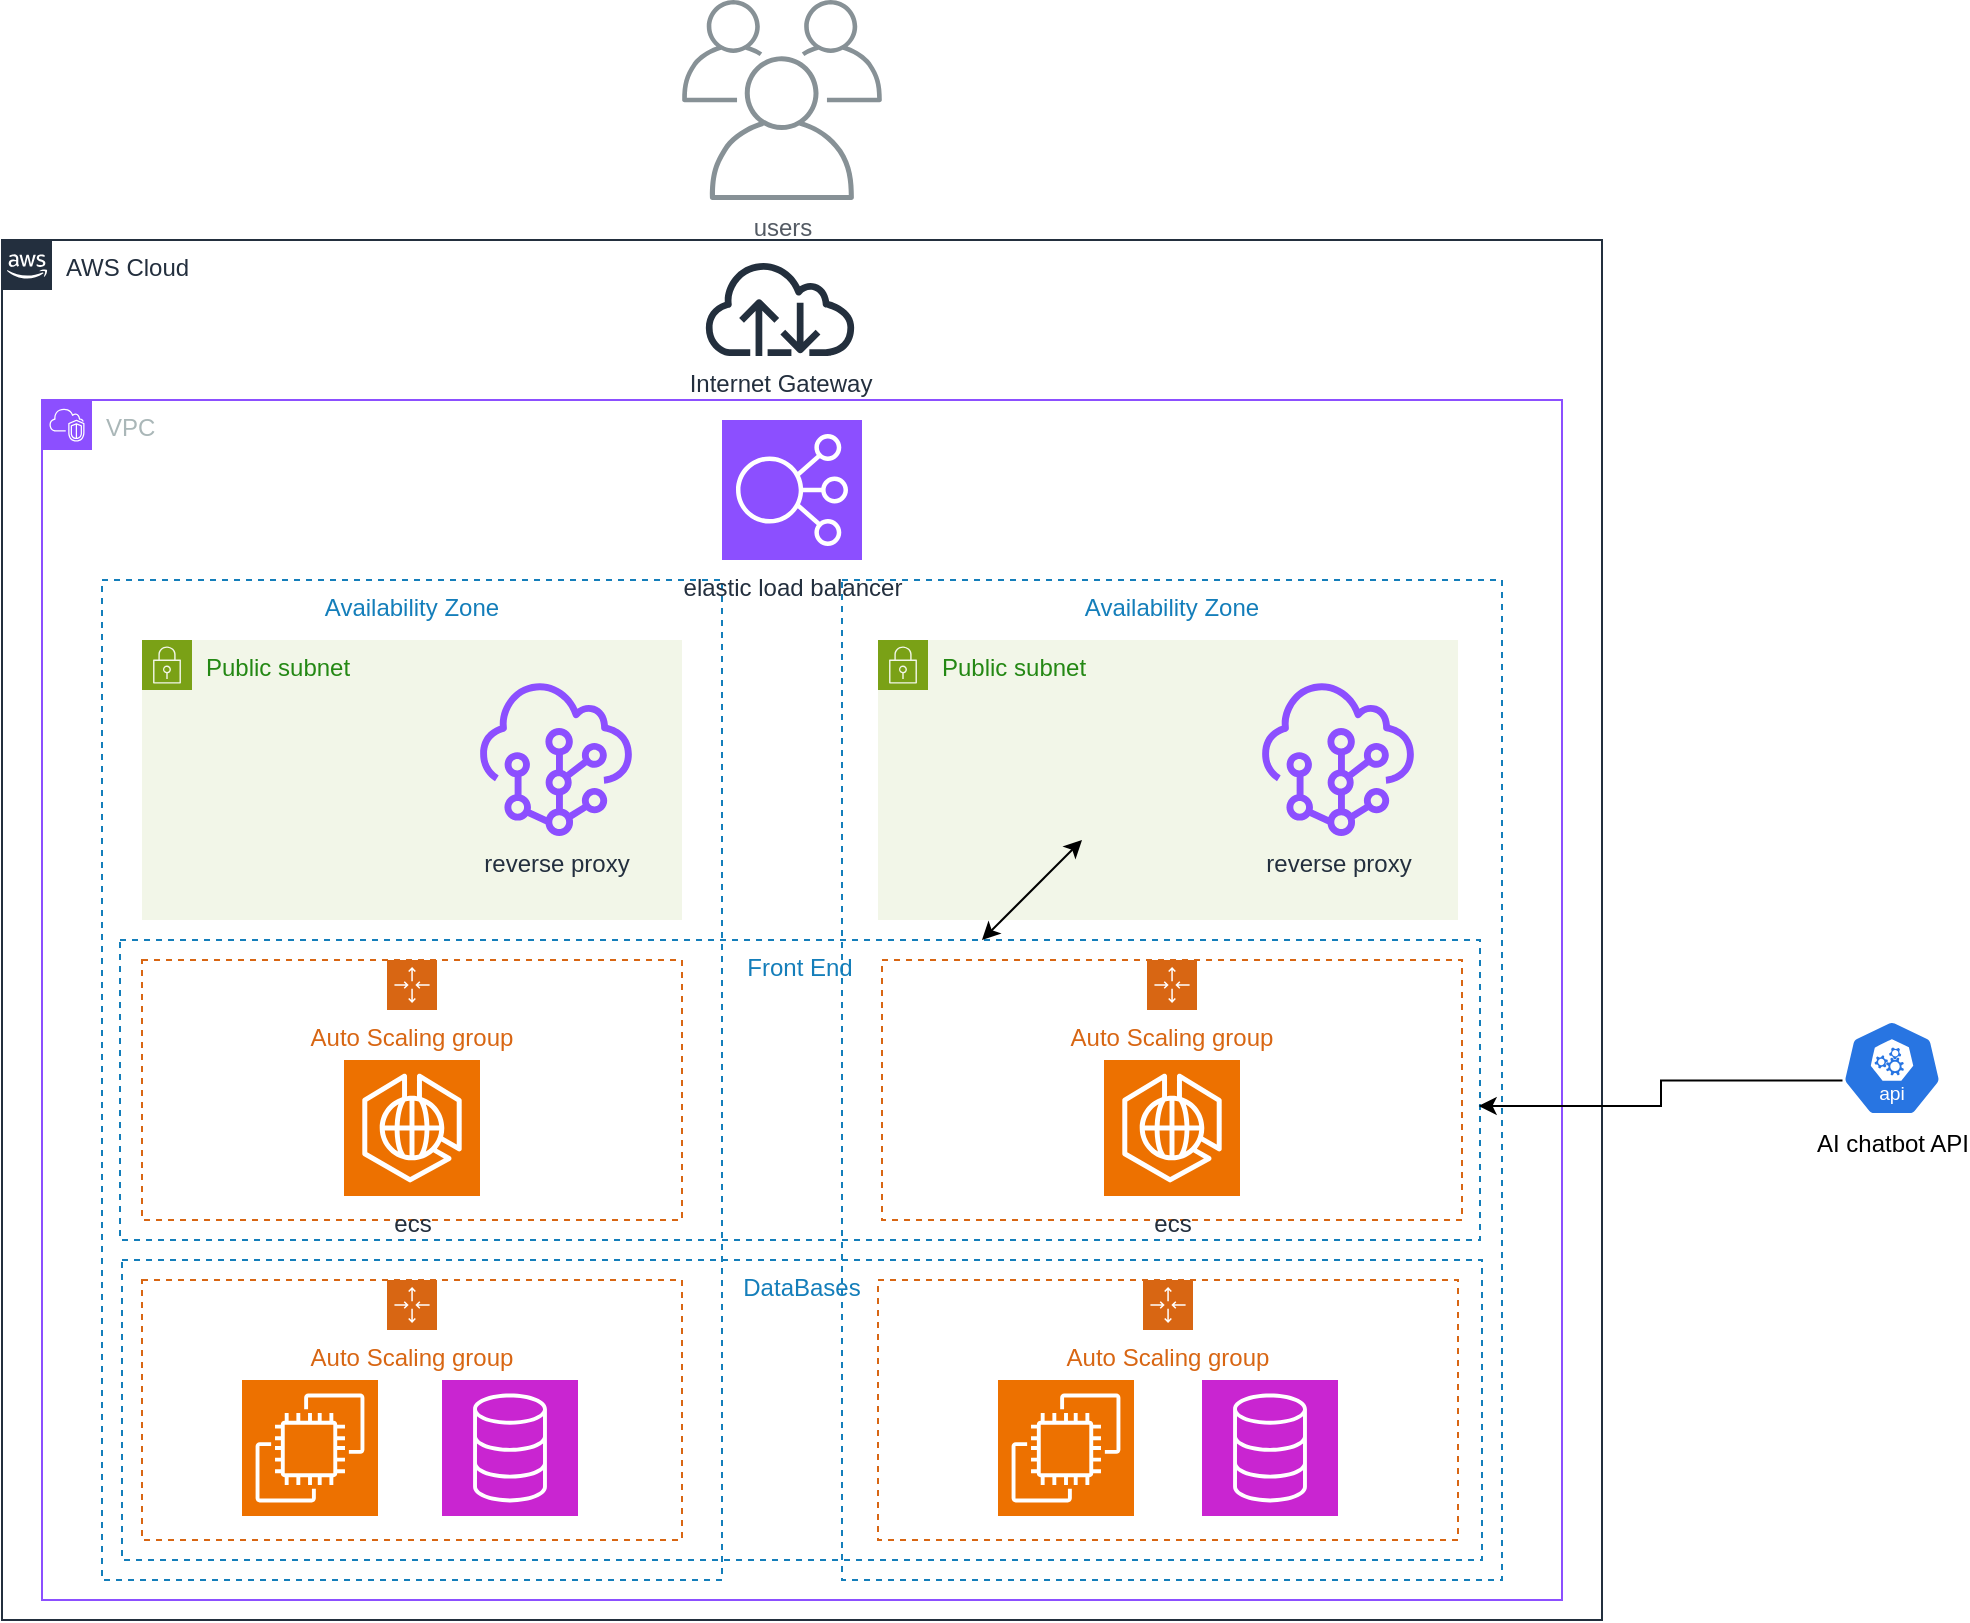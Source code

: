 <mxfile version="24.7.16">
  <diagram name="Page-1" id="vvNB6XySnexeHLG65kjA">
    <mxGraphModel grid="1" page="1" gridSize="10" guides="1" tooltips="1" connect="1" arrows="1" fold="1" pageScale="1" pageWidth="850" pageHeight="1100" math="0" shadow="0">
      <root>
        <mxCell id="0" />
        <mxCell id="1" parent="0" />
        <mxCell id="J6sCZdP6lIT6qTBiVdaT-63" value="AWS Cloud" style="points=[[0,0],[0.25,0],[0.5,0],[0.75,0],[1,0],[1,0.25],[1,0.5],[1,0.75],[1,1],[0.75,1],[0.5,1],[0.25,1],[0,1],[0,0.75],[0,0.5],[0,0.25]];outlineConnect=0;gradientColor=none;html=1;whiteSpace=wrap;fontSize=12;fontStyle=0;container=1;pointerEvents=0;collapsible=0;recursiveResize=0;shape=mxgraph.aws4.group;grIcon=mxgraph.aws4.group_aws_cloud_alt;strokeColor=#232F3E;fillColor=none;verticalAlign=top;align=left;spacingLeft=30;fontColor=#232F3E;dashed=0;" vertex="1" parent="1">
          <mxGeometry x="110" y="160" width="800" height="690" as="geometry" />
        </mxCell>
        <mxCell id="J6sCZdP6lIT6qTBiVdaT-82" value="Internet Gateway" style="sketch=0;outlineConnect=0;fontColor=#232F3E;gradientColor=none;fillColor=#232F3D;strokeColor=none;dashed=0;verticalLabelPosition=bottom;verticalAlign=top;align=center;html=1;fontSize=12;fontStyle=0;aspect=fixed;pointerEvents=1;shape=mxgraph.aws4.internet;" vertex="1" parent="J6sCZdP6lIT6qTBiVdaT-63">
          <mxGeometry x="350" y="10" width="78" height="48" as="geometry" />
        </mxCell>
        <mxCell id="J6sCZdP6lIT6qTBiVdaT-64" value="VPC" style="points=[[0,0],[0.25,0],[0.5,0],[0.75,0],[1,0],[1,0.25],[1,0.5],[1,0.75],[1,1],[0.75,1],[0.5,1],[0.25,1],[0,1],[0,0.75],[0,0.5],[0,0.25]];outlineConnect=0;gradientColor=none;html=1;whiteSpace=wrap;fontSize=12;fontStyle=0;container=1;pointerEvents=0;collapsible=0;recursiveResize=0;shape=mxgraph.aws4.group;grIcon=mxgraph.aws4.group_vpc2;strokeColor=#8C4FFF;fillColor=none;verticalAlign=top;align=left;spacingLeft=30;fontColor=#AAB7B8;dashed=0;" vertex="1" parent="1">
          <mxGeometry x="130" y="240" width="760" height="600" as="geometry" />
        </mxCell>
        <mxCell id="J6sCZdP6lIT6qTBiVdaT-65" value="Availability Zone" style="fillColor=none;strokeColor=#147EBA;dashed=1;verticalAlign=top;fontStyle=0;fontColor=#147EBA;whiteSpace=wrap;html=1;" vertex="1" parent="J6sCZdP6lIT6qTBiVdaT-64">
          <mxGeometry x="30" y="90" width="310" height="500" as="geometry" />
        </mxCell>
        <mxCell id="J6sCZdP6lIT6qTBiVdaT-66" value="Availability Zone" style="fillColor=none;strokeColor=#147EBA;dashed=1;verticalAlign=top;fontStyle=0;fontColor=#147EBA;whiteSpace=wrap;html=1;" vertex="1" parent="J6sCZdP6lIT6qTBiVdaT-64">
          <mxGeometry x="400" y="90" width="330" height="500" as="geometry" />
        </mxCell>
        <mxCell id="J6sCZdP6lIT6qTBiVdaT-67" value="Public subnet" style="points=[[0,0],[0.25,0],[0.5,0],[0.75,0],[1,0],[1,0.25],[1,0.5],[1,0.75],[1,1],[0.75,1],[0.5,1],[0.25,1],[0,1],[0,0.75],[0,0.5],[0,0.25]];outlineConnect=0;gradientColor=none;html=1;whiteSpace=wrap;fontSize=12;fontStyle=0;container=1;pointerEvents=0;collapsible=0;recursiveResize=0;shape=mxgraph.aws4.group;grIcon=mxgraph.aws4.group_security_group;grStroke=0;strokeColor=#7AA116;fillColor=#F2F6E8;verticalAlign=top;align=left;spacingLeft=30;fontColor=#248814;dashed=0;" vertex="1" parent="J6sCZdP6lIT6qTBiVdaT-64">
          <mxGeometry x="50" y="120" width="270" height="140" as="geometry" />
        </mxCell>
        <mxCell id="J6sCZdP6lIT6qTBiVdaT-68" value="Public subnet" style="points=[[0,0],[0.25,0],[0.5,0],[0.75,0],[1,0],[1,0.25],[1,0.5],[1,0.75],[1,1],[0.75,1],[0.5,1],[0.25,1],[0,1],[0,0.75],[0,0.5],[0,0.25]];outlineConnect=0;gradientColor=none;html=1;whiteSpace=wrap;fontSize=12;fontStyle=0;container=1;pointerEvents=0;collapsible=0;recursiveResize=0;shape=mxgraph.aws4.group;grIcon=mxgraph.aws4.group_security_group;grStroke=0;strokeColor=#7AA116;fillColor=#F2F6E8;verticalAlign=top;align=left;spacingLeft=30;fontColor=#248814;dashed=0;" vertex="1" parent="J6sCZdP6lIT6qTBiVdaT-64">
          <mxGeometry x="418" y="120" width="290" height="140" as="geometry" />
        </mxCell>
        <mxCell id="J6sCZdP6lIT6qTBiVdaT-84" value="reverse proxy&lt;div&gt;&lt;br&gt;&lt;/div&gt;" style="sketch=0;outlineConnect=0;fontColor=#232F3E;gradientColor=none;fillColor=#8C4FFF;strokeColor=none;dashed=0;verticalLabelPosition=bottom;verticalAlign=top;align=center;html=1;fontSize=12;fontStyle=0;aspect=fixed;pointerEvents=1;shape=mxgraph.aws4.resource;" vertex="1" parent="J6sCZdP6lIT6qTBiVdaT-68">
          <mxGeometry x="192" y="20" width="76" height="78" as="geometry" />
        </mxCell>
        <mxCell id="J6sCZdP6lIT6qTBiVdaT-69" value="Auto Scaling group" style="points=[[0,0],[0.25,0],[0.5,0],[0.75,0],[1,0],[1,0.25],[1,0.5],[1,0.75],[1,1],[0.75,1],[0.5,1],[0.25,1],[0,1],[0,0.75],[0,0.5],[0,0.25]];outlineConnect=0;gradientColor=none;html=1;whiteSpace=wrap;fontSize=12;fontStyle=0;container=1;pointerEvents=0;collapsible=0;recursiveResize=0;shape=mxgraph.aws4.groupCenter;grIcon=mxgraph.aws4.group_auto_scaling_group;grStroke=1;strokeColor=#D86613;fillColor=none;verticalAlign=top;align=center;fontColor=#D86613;dashed=1;spacingTop=25;" vertex="1" parent="J6sCZdP6lIT6qTBiVdaT-64">
          <mxGeometry x="50" y="280" width="270" height="130" as="geometry" />
        </mxCell>
        <mxCell id="J6sCZdP6lIT6qTBiVdaT-72" value="Front End" style="fillColor=none;strokeColor=#147EBA;dashed=1;verticalAlign=top;fontStyle=0;fontColor=#147EBA;whiteSpace=wrap;html=1;" vertex="1" parent="J6sCZdP6lIT6qTBiVdaT-64">
          <mxGeometry x="39" y="270" width="680" height="150" as="geometry" />
        </mxCell>
        <mxCell id="J6sCZdP6lIT6qTBiVdaT-70" value="Auto Scaling group" style="points=[[0,0],[0.25,0],[0.5,0],[0.75,0],[1,0],[1,0.25],[1,0.5],[1,0.75],[1,1],[0.75,1],[0.5,1],[0.25,1],[0,1],[0,0.75],[0,0.5],[0,0.25]];outlineConnect=0;gradientColor=none;html=1;whiteSpace=wrap;fontSize=12;fontStyle=0;container=1;pointerEvents=0;collapsible=0;recursiveResize=0;shape=mxgraph.aws4.groupCenter;grIcon=mxgraph.aws4.group_auto_scaling_group;grStroke=1;strokeColor=#D86613;fillColor=none;verticalAlign=top;align=center;fontColor=#D86613;dashed=1;spacingTop=25;" vertex="1" parent="J6sCZdP6lIT6qTBiVdaT-64">
          <mxGeometry x="420" y="280" width="290" height="130" as="geometry" />
        </mxCell>
        <mxCell id="J6sCZdP6lIT6qTBiVdaT-81" value="ecs" style="sketch=0;points=[[0,0,0],[0.25,0,0],[0.5,0,0],[0.75,0,0],[1,0,0],[0,1,0],[0.25,1,0],[0.5,1,0],[0.75,1,0],[1,1,0],[0,0.25,0],[0,0.5,0],[0,0.75,0],[1,0.25,0],[1,0.5,0],[1,0.75,0]];outlineConnect=0;fontColor=#232F3E;fillColor=#ED7100;strokeColor=#ffffff;dashed=0;verticalLabelPosition=bottom;verticalAlign=top;align=center;html=1;fontSize=12;fontStyle=0;aspect=fixed;shape=mxgraph.aws4.resourceIcon;resIcon=mxgraph.aws4.ecs_anywhere;" vertex="1" parent="J6sCZdP6lIT6qTBiVdaT-70">
          <mxGeometry x="111" y="50" width="68" height="68" as="geometry" />
        </mxCell>
        <mxCell id="J6sCZdP6lIT6qTBiVdaT-73" value="Auto Scaling group" style="points=[[0,0],[0.25,0],[0.5,0],[0.75,0],[1,0],[1,0.25],[1,0.5],[1,0.75],[1,1],[0.75,1],[0.5,1],[0.25,1],[0,1],[0,0.75],[0,0.5],[0,0.25]];outlineConnect=0;gradientColor=none;html=1;whiteSpace=wrap;fontSize=12;fontStyle=0;container=1;pointerEvents=0;collapsible=0;recursiveResize=0;shape=mxgraph.aws4.groupCenter;grIcon=mxgraph.aws4.group_auto_scaling_group;grStroke=1;strokeColor=#D86613;fillColor=none;verticalAlign=top;align=center;fontColor=#D86613;dashed=1;spacingTop=25;" vertex="1" parent="J6sCZdP6lIT6qTBiVdaT-64">
          <mxGeometry x="50" y="440" width="270" height="130" as="geometry" />
        </mxCell>
        <mxCell id="J6sCZdP6lIT6qTBiVdaT-75" value="DataBases" style="fillColor=none;strokeColor=#147EBA;dashed=1;verticalAlign=top;fontStyle=0;fontColor=#147EBA;whiteSpace=wrap;html=1;" vertex="1" parent="J6sCZdP6lIT6qTBiVdaT-64">
          <mxGeometry x="40" y="430" width="680" height="150" as="geometry" />
        </mxCell>
        <mxCell id="J6sCZdP6lIT6qTBiVdaT-74" value="Auto Scaling group" style="points=[[0,0],[0.25,0],[0.5,0],[0.75,0],[1,0],[1,0.25],[1,0.5],[1,0.75],[1,1],[0.75,1],[0.5,1],[0.25,1],[0,1],[0,0.75],[0,0.5],[0,0.25]];outlineConnect=0;gradientColor=none;html=1;whiteSpace=wrap;fontSize=12;fontStyle=0;container=1;pointerEvents=0;collapsible=0;recursiveResize=0;shape=mxgraph.aws4.groupCenter;grIcon=mxgraph.aws4.group_auto_scaling_group;grStroke=1;strokeColor=#D86613;fillColor=none;verticalAlign=top;align=center;fontColor=#D86613;dashed=1;spacingTop=25;" vertex="1" parent="J6sCZdP6lIT6qTBiVdaT-64">
          <mxGeometry x="418" y="440" width="290" height="130" as="geometry" />
        </mxCell>
        <mxCell id="J6sCZdP6lIT6qTBiVdaT-79" value="" style="sketch=0;points=[[0,0,0],[0.25,0,0],[0.5,0,0],[0.75,0,0],[1,0,0],[0,1,0],[0.25,1,0],[0.5,1,0],[0.75,1,0],[1,1,0],[0,0.25,0],[0,0.5,0],[0,0.75,0],[1,0.25,0],[1,0.5,0],[1,0.75,0]];outlineConnect=0;fontColor=#232F3E;fillColor=#ED7100;strokeColor=#ffffff;dashed=0;verticalLabelPosition=bottom;verticalAlign=top;align=center;html=1;fontSize=12;fontStyle=0;aspect=fixed;shape=mxgraph.aws4.resourceIcon;resIcon=mxgraph.aws4.ec2;" vertex="1" parent="J6sCZdP6lIT6qTBiVdaT-74">
          <mxGeometry x="60" y="50" width="68" height="68" as="geometry" />
        </mxCell>
        <mxCell id="J6sCZdP6lIT6qTBiVdaT-76" value="" style="sketch=0;points=[[0,0,0],[0.25,0,0],[0.5,0,0],[0.75,0,0],[1,0,0],[0,1,0],[0.25,1,0],[0.5,1,0],[0.75,1,0],[1,1,0],[0,0.25,0],[0,0.5,0],[0,0.75,0],[1,0.25,0],[1,0.5,0],[1,0.75,0]];outlineConnect=0;fontColor=#232F3E;fillColor=#C925D1;strokeColor=#ffffff;dashed=0;verticalLabelPosition=bottom;verticalAlign=top;align=center;html=1;fontSize=12;fontStyle=0;aspect=fixed;shape=mxgraph.aws4.resourceIcon;resIcon=mxgraph.aws4.database;" vertex="1" parent="J6sCZdP6lIT6qTBiVdaT-64">
          <mxGeometry x="200" y="490" width="68" height="68" as="geometry" />
        </mxCell>
        <mxCell id="J6sCZdP6lIT6qTBiVdaT-77" value="" style="sketch=0;points=[[0,0,0],[0.25,0,0],[0.5,0,0],[0.75,0,0],[1,0,0],[0,1,0],[0.25,1,0],[0.5,1,0],[0.75,1,0],[1,1,0],[0,0.25,0],[0,0.5,0],[0,0.75,0],[1,0.25,0],[1,0.5,0],[1,0.75,0]];outlineConnect=0;fontColor=#232F3E;fillColor=#C925D1;strokeColor=#ffffff;dashed=0;verticalLabelPosition=bottom;verticalAlign=top;align=center;html=1;fontSize=12;fontStyle=0;aspect=fixed;shape=mxgraph.aws4.resourceIcon;resIcon=mxgraph.aws4.database;" vertex="1" parent="J6sCZdP6lIT6qTBiVdaT-64">
          <mxGeometry x="580" y="490" width="68" height="68" as="geometry" />
        </mxCell>
        <mxCell id="J6sCZdP6lIT6qTBiVdaT-78" value="" style="sketch=0;points=[[0,0,0],[0.25,0,0],[0.5,0,0],[0.75,0,0],[1,0,0],[0,1,0],[0.25,1,0],[0.5,1,0],[0.75,1,0],[1,1,0],[0,0.25,0],[0,0.5,0],[0,0.75,0],[1,0.25,0],[1,0.5,0],[1,0.75,0]];outlineConnect=0;fontColor=#232F3E;fillColor=#ED7100;strokeColor=#ffffff;dashed=0;verticalLabelPosition=bottom;verticalAlign=top;align=center;html=1;fontSize=12;fontStyle=0;aspect=fixed;shape=mxgraph.aws4.resourceIcon;resIcon=mxgraph.aws4.ec2;" vertex="1" parent="J6sCZdP6lIT6qTBiVdaT-64">
          <mxGeometry x="100" y="490" width="68" height="68" as="geometry" />
        </mxCell>
        <mxCell id="J6sCZdP6lIT6qTBiVdaT-80" value="ecs" style="sketch=0;points=[[0,0,0],[0.25,0,0],[0.5,0,0],[0.75,0,0],[1,0,0],[0,1,0],[0.25,1,0],[0.5,1,0],[0.75,1,0],[1,1,0],[0,0.25,0],[0,0.5,0],[0,0.75,0],[1,0.25,0],[1,0.5,0],[1,0.75,0]];outlineConnect=0;fontColor=#232F3E;fillColor=#ED7100;strokeColor=#ffffff;dashed=0;verticalLabelPosition=bottom;verticalAlign=top;align=center;html=1;fontSize=12;fontStyle=0;aspect=fixed;shape=mxgraph.aws4.resourceIcon;resIcon=mxgraph.aws4.ecs_anywhere;" vertex="1" parent="J6sCZdP6lIT6qTBiVdaT-64">
          <mxGeometry x="151" y="330" width="68" height="68" as="geometry" />
        </mxCell>
        <mxCell id="J6sCZdP6lIT6qTBiVdaT-83" value="reverse proxy&lt;div&gt;&lt;br&gt;&lt;/div&gt;" style="sketch=0;outlineConnect=0;fontColor=#232F3E;gradientColor=none;fillColor=#8C4FFF;strokeColor=none;dashed=0;verticalLabelPosition=bottom;verticalAlign=top;align=center;html=1;fontSize=12;fontStyle=0;aspect=fixed;pointerEvents=1;shape=mxgraph.aws4.resource;" vertex="1" parent="J6sCZdP6lIT6qTBiVdaT-64">
          <mxGeometry x="219" y="140" width="76" height="78" as="geometry" />
        </mxCell>
        <mxCell id="J6sCZdP6lIT6qTBiVdaT-86" value="elastic load balancer" style="sketch=0;points=[[0,0,0],[0.25,0,0],[0.5,0,0],[0.75,0,0],[1,0,0],[0,1,0],[0.25,1,0],[0.5,1,0],[0.75,1,0],[1,1,0],[0,0.25,0],[0,0.5,0],[0,0.75,0],[1,0.25,0],[1,0.5,0],[1,0.75,0]];outlineConnect=0;fontColor=#232F3E;fillColor=#8C4FFF;strokeColor=#ffffff;dashed=0;verticalLabelPosition=bottom;verticalAlign=top;align=center;html=1;fontSize=12;fontStyle=0;aspect=fixed;shape=mxgraph.aws4.resourceIcon;resIcon=mxgraph.aws4.elastic_load_balancing;" vertex="1" parent="J6sCZdP6lIT6qTBiVdaT-64">
          <mxGeometry x="340" y="10" width="70" height="70" as="geometry" />
        </mxCell>
        <mxCell id="J6sCZdP6lIT6qTBiVdaT-85" value="users" style="sketch=0;outlineConnect=0;gradientColor=none;fontColor=#545B64;strokeColor=none;fillColor=#879196;dashed=0;verticalLabelPosition=bottom;verticalAlign=top;align=center;html=1;fontSize=12;fontStyle=0;aspect=fixed;shape=mxgraph.aws4.illustration_users;pointerEvents=1" vertex="1" parent="1">
          <mxGeometry x="450" y="40" width="100" height="100" as="geometry" />
        </mxCell>
        <mxCell id="J6sCZdP6lIT6qTBiVdaT-87" value="AI chatbot API" style="aspect=fixed;sketch=0;html=1;dashed=0;whitespace=wrap;verticalLabelPosition=bottom;verticalAlign=top;fillColor=#2875E2;strokeColor=#ffffff;points=[[0.005,0.63,0],[0.1,0.2,0],[0.9,0.2,0],[0.5,0,0],[0.995,0.63,0],[0.72,0.99,0],[0.5,1,0],[0.28,0.99,0]];shape=mxgraph.kubernetes.icon2;kubernetesLabel=1;prIcon=api" vertex="1" parent="1">
          <mxGeometry x="1030" y="550" width="50" height="48" as="geometry" />
        </mxCell>
        <mxCell id="J6sCZdP6lIT6qTBiVdaT-88" value="" style="endArrow=classic;startArrow=classic;html=1;rounded=0;" edge="1" parent="1">
          <mxGeometry width="50" height="50" relative="1" as="geometry">
            <mxPoint x="600" y="510" as="sourcePoint" />
            <mxPoint x="650" y="460" as="targetPoint" />
          </mxGeometry>
        </mxCell>
        <mxCell id="J6sCZdP6lIT6qTBiVdaT-89" style="edgeStyle=orthogonalEdgeStyle;rounded=0;orthogonalLoop=1;jettySize=auto;html=1;exitX=0.005;exitY=0.63;exitDx=0;exitDy=0;exitPerimeter=0;entryX=0.999;entryY=0.553;entryDx=0;entryDy=0;entryPerimeter=0;" edge="1" parent="1" source="J6sCZdP6lIT6qTBiVdaT-87" target="J6sCZdP6lIT6qTBiVdaT-72">
          <mxGeometry relative="1" as="geometry" />
        </mxCell>
      </root>
    </mxGraphModel>
  </diagram>
</mxfile>

